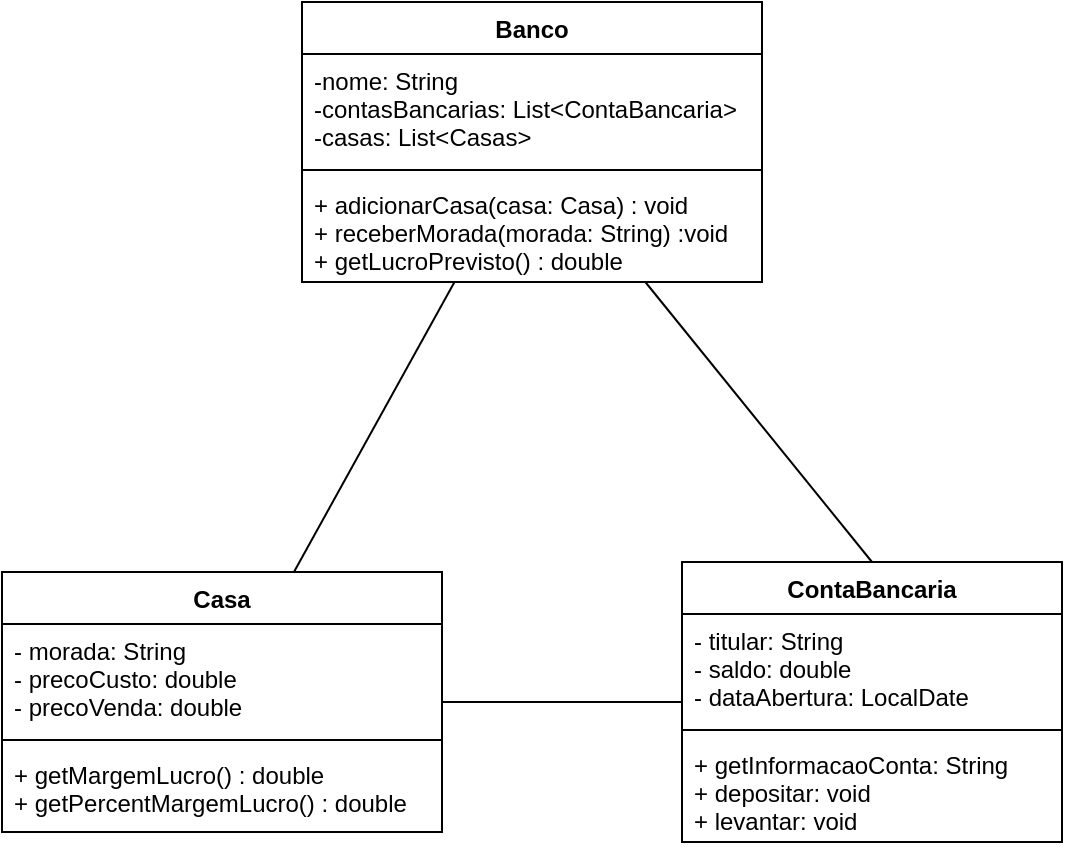 <mxfile version="16.5.3" type="device"><diagram id="kkP13zccjwBm9uqLRrV7" name="Page-1"><mxGraphModel dx="700" dy="784" grid="1" gridSize="10" guides="1" tooltips="1" connect="1" arrows="1" fold="1" page="1" pageScale="1" pageWidth="827" pageHeight="1169" math="0" shadow="0"><root><mxCell id="0"/><mxCell id="1" parent="0"/><mxCell id="iJZUp83vKQWgj9_t2EKY-5" value="Banco" style="swimlane;fontStyle=1;align=center;verticalAlign=top;childLayout=stackLayout;horizontal=1;startSize=26;horizontalStack=0;resizeParent=1;resizeParentMax=0;resizeLast=0;collapsible=1;marginBottom=0;" parent="1" vertex="1"><mxGeometry x="290" y="40" width="230" height="140" as="geometry"/></mxCell><mxCell id="iJZUp83vKQWgj9_t2EKY-6" value="-nome: String&#10;-contasBancarias: List&lt;ContaBancaria&gt;&#10;-casas: List&lt;Casas&gt;&#10; " style="text;strokeColor=none;fillColor=none;align=left;verticalAlign=top;spacingLeft=4;spacingRight=4;overflow=hidden;rotatable=0;points=[[0,0.5],[1,0.5]];portConstraint=eastwest;" parent="iJZUp83vKQWgj9_t2EKY-5" vertex="1"><mxGeometry y="26" width="230" height="54" as="geometry"/></mxCell><mxCell id="iJZUp83vKQWgj9_t2EKY-7" value="" style="line;strokeWidth=1;fillColor=none;align=left;verticalAlign=middle;spacingTop=-1;spacingLeft=3;spacingRight=3;rotatable=0;labelPosition=right;points=[];portConstraint=eastwest;" parent="iJZUp83vKQWgj9_t2EKY-5" vertex="1"><mxGeometry y="80" width="230" height="8" as="geometry"/></mxCell><mxCell id="iJZUp83vKQWgj9_t2EKY-8" value="+ adicionarCasa(casa: Casa) : void&#10;+ receberMorada(morada: String) :void&#10;+ getLucroPrevisto() : double" style="text;strokeColor=none;fillColor=none;align=left;verticalAlign=top;spacingLeft=4;spacingRight=4;overflow=hidden;rotatable=0;points=[[0,0.5],[1,0.5]];portConstraint=eastwest;" parent="iJZUp83vKQWgj9_t2EKY-5" vertex="1"><mxGeometry y="88" width="230" height="52" as="geometry"/></mxCell><mxCell id="iJZUp83vKQWgj9_t2EKY-17" value="ContaBancaria" style="swimlane;fontStyle=1;align=center;verticalAlign=top;childLayout=stackLayout;horizontal=1;startSize=26;horizontalStack=0;resizeParent=1;resizeParentMax=0;resizeLast=0;collapsible=1;marginBottom=0;" parent="1" vertex="1"><mxGeometry x="480" y="320" width="190" height="140" as="geometry"/></mxCell><mxCell id="iJZUp83vKQWgj9_t2EKY-18" value="- titular: String&#10;- saldo: double&#10;- dataAbertura: LocalDate" style="text;strokeColor=none;fillColor=none;align=left;verticalAlign=top;spacingLeft=4;spacingRight=4;overflow=hidden;rotatable=0;points=[[0,0.5],[1,0.5]];portConstraint=eastwest;" parent="iJZUp83vKQWgj9_t2EKY-17" vertex="1"><mxGeometry y="26" width="190" height="54" as="geometry"/></mxCell><mxCell id="iJZUp83vKQWgj9_t2EKY-19" value="" style="line;strokeWidth=1;fillColor=none;align=left;verticalAlign=middle;spacingTop=-1;spacingLeft=3;spacingRight=3;rotatable=0;labelPosition=right;points=[];portConstraint=eastwest;" parent="iJZUp83vKQWgj9_t2EKY-17" vertex="1"><mxGeometry y="80" width="190" height="8" as="geometry"/></mxCell><mxCell id="iJZUp83vKQWgj9_t2EKY-20" value="+ getInformacaoConta: String&#10;+ depositar: void&#10;+ levantar: void&#10; " style="text;strokeColor=none;fillColor=none;align=left;verticalAlign=top;spacingLeft=4;spacingRight=4;overflow=hidden;rotatable=0;points=[[0,0.5],[1,0.5]];portConstraint=eastwest;" parent="iJZUp83vKQWgj9_t2EKY-17" vertex="1"><mxGeometry y="88" width="190" height="52" as="geometry"/></mxCell><mxCell id="iJZUp83vKQWgj9_t2EKY-26" value="Casa" style="swimlane;fontStyle=1;align=center;verticalAlign=top;childLayout=stackLayout;horizontal=1;startSize=26;horizontalStack=0;resizeParent=1;resizeParentMax=0;resizeLast=0;collapsible=1;marginBottom=0;" parent="1" vertex="1"><mxGeometry x="140" y="325" width="220" height="130" as="geometry"/></mxCell><mxCell id="iJZUp83vKQWgj9_t2EKY-27" value="- morada: String&#10;- precoCusto: double&#10;- precoVenda: double" style="text;strokeColor=none;fillColor=none;align=left;verticalAlign=top;spacingLeft=4;spacingRight=4;overflow=hidden;rotatable=0;points=[[0,0.5],[1,0.5]];portConstraint=eastwest;" parent="iJZUp83vKQWgj9_t2EKY-26" vertex="1"><mxGeometry y="26" width="220" height="54" as="geometry"/></mxCell><mxCell id="iJZUp83vKQWgj9_t2EKY-28" value="" style="line;strokeWidth=1;fillColor=none;align=left;verticalAlign=middle;spacingTop=-1;spacingLeft=3;spacingRight=3;rotatable=0;labelPosition=right;points=[];portConstraint=eastwest;" parent="iJZUp83vKQWgj9_t2EKY-26" vertex="1"><mxGeometry y="80" width="220" height="8" as="geometry"/></mxCell><mxCell id="iJZUp83vKQWgj9_t2EKY-29" value="+ getMargemLucro() : double&#10;+ getPercentMargemLucro() : double" style="text;strokeColor=none;fillColor=none;align=left;verticalAlign=top;spacingLeft=4;spacingRight=4;overflow=hidden;rotatable=0;points=[[0,0.5],[1,0.5]];portConstraint=eastwest;" parent="iJZUp83vKQWgj9_t2EKY-26" vertex="1"><mxGeometry y="88" width="220" height="42" as="geometry"/></mxCell><mxCell id="iJZUp83vKQWgj9_t2EKY-41" value="" style="endArrow=none;html=1;rounded=0;entryX=0.5;entryY=0;entryDx=0;entryDy=0;" parent="1" source="iJZUp83vKQWgj9_t2EKY-5" target="iJZUp83vKQWgj9_t2EKY-17" edge="1"><mxGeometry width="50" height="50" relative="1" as="geometry"><mxPoint x="400" y="430" as="sourcePoint"/><mxPoint x="450" y="380" as="targetPoint"/></mxGeometry></mxCell><mxCell id="iJZUp83vKQWgj9_t2EKY-42" value="" style="endArrow=none;html=1;rounded=0;" parent="1" source="iJZUp83vKQWgj9_t2EKY-5" target="iJZUp83vKQWgj9_t2EKY-26" edge="1"><mxGeometry width="50" height="50" relative="1" as="geometry"><mxPoint x="490" y="224.286" as="sourcePoint"/><mxPoint x="690" y="400" as="targetPoint"/></mxGeometry></mxCell><mxCell id="nBVJAScinUubm71yFrvg-1" value="" style="endArrow=none;html=1;rounded=0;" edge="1" parent="1" source="iJZUp83vKQWgj9_t2EKY-17" target="iJZUp83vKQWgj9_t2EKY-26"><mxGeometry width="50" height="50" relative="1" as="geometry"><mxPoint x="378.091" y="190" as="sourcePoint"/><mxPoint x="304.273" y="330" as="targetPoint"/></mxGeometry></mxCell></root></mxGraphModel></diagram></mxfile>